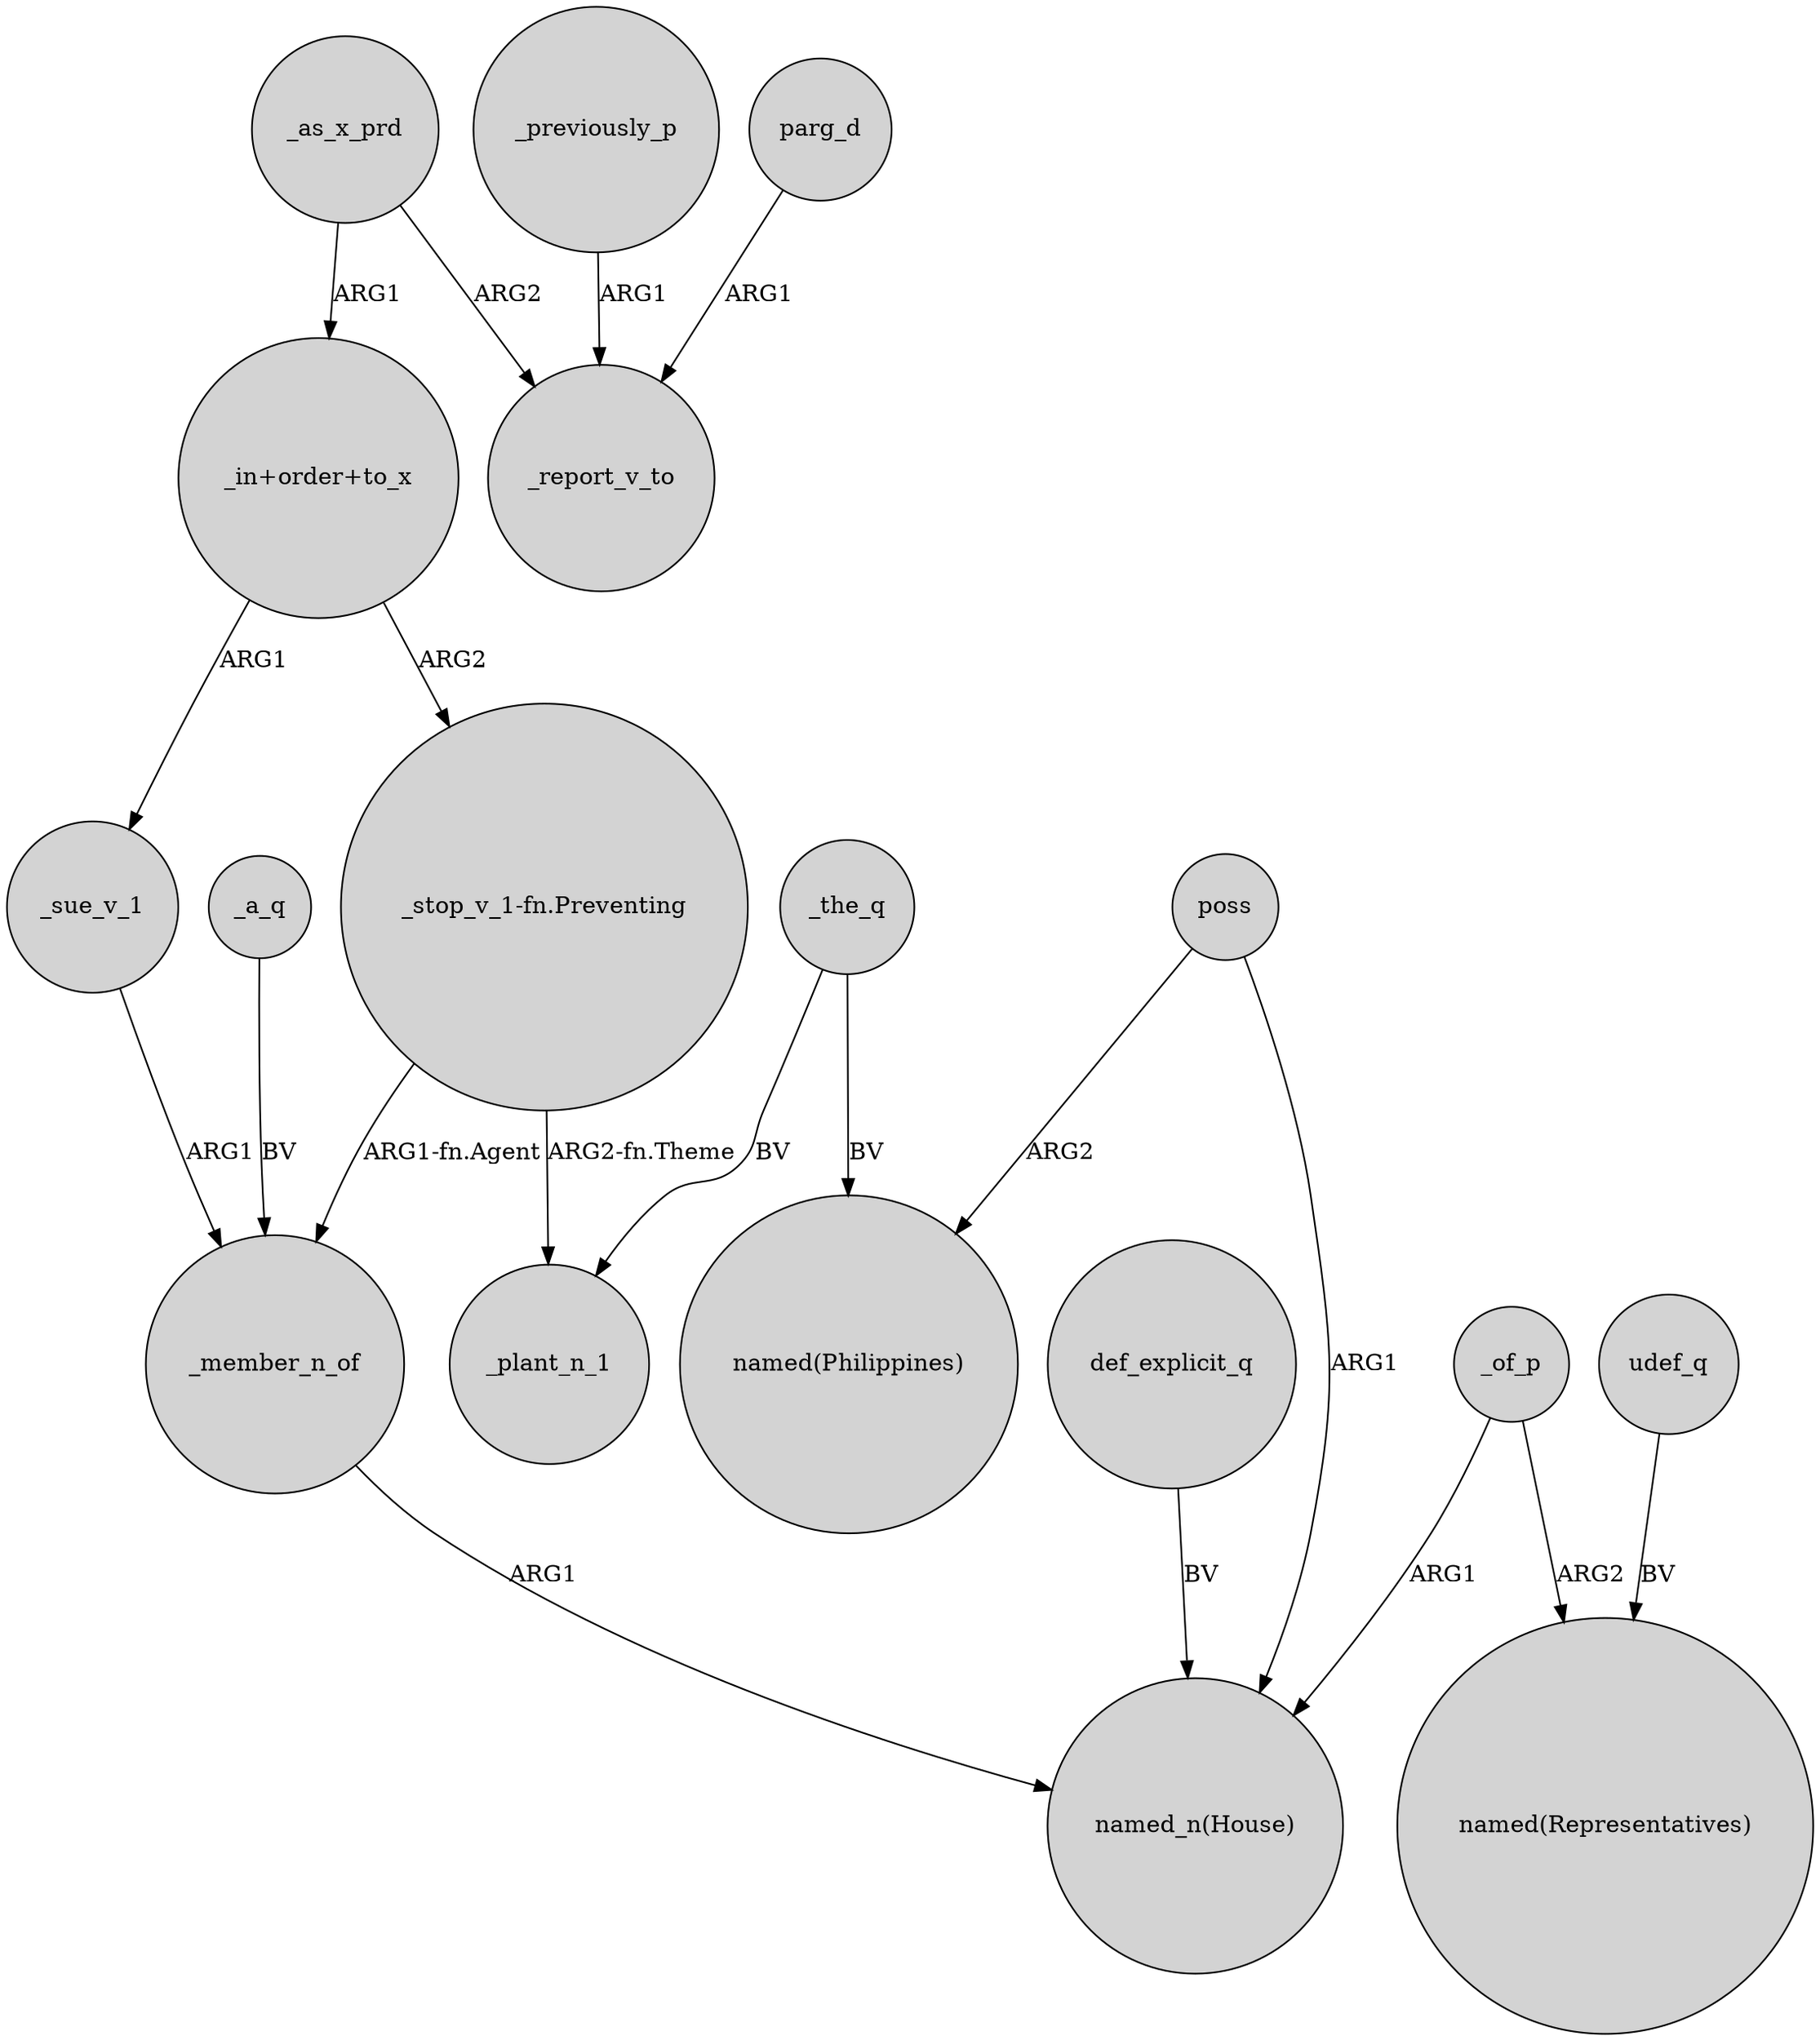digraph {
	node [shape=circle style=filled]
	def_explicit_q -> "named_n(House)" [label=BV]
	"_stop_v_1-fn.Preventing" -> _member_n_of [label="ARG1-fn.Agent"]
	_of_p -> "named_n(House)" [label=ARG1]
	_as_x_prd -> "_in+order+to_x" [label=ARG1]
	_the_q -> _plant_n_1 [label=BV]
	"_stop_v_1-fn.Preventing" -> _plant_n_1 [label="ARG2-fn.Theme"]
	poss -> "named(Philippines)" [label=ARG2]
	_previously_p -> _report_v_to [label=ARG1]
	_the_q -> "named(Philippines)" [label=BV]
	_of_p -> "named(Representatives)" [label=ARG2]
	"_in+order+to_x" -> _sue_v_1 [label=ARG1]
	parg_d -> _report_v_to [label=ARG1]
	_as_x_prd -> _report_v_to [label=ARG2]
	poss -> "named_n(House)" [label=ARG1]
	_sue_v_1 -> _member_n_of [label=ARG1]
	"_in+order+to_x" -> "_stop_v_1-fn.Preventing" [label=ARG2]
	_member_n_of -> "named_n(House)" [label=ARG1]
	udef_q -> "named(Representatives)" [label=BV]
	_a_q -> _member_n_of [label=BV]
}
